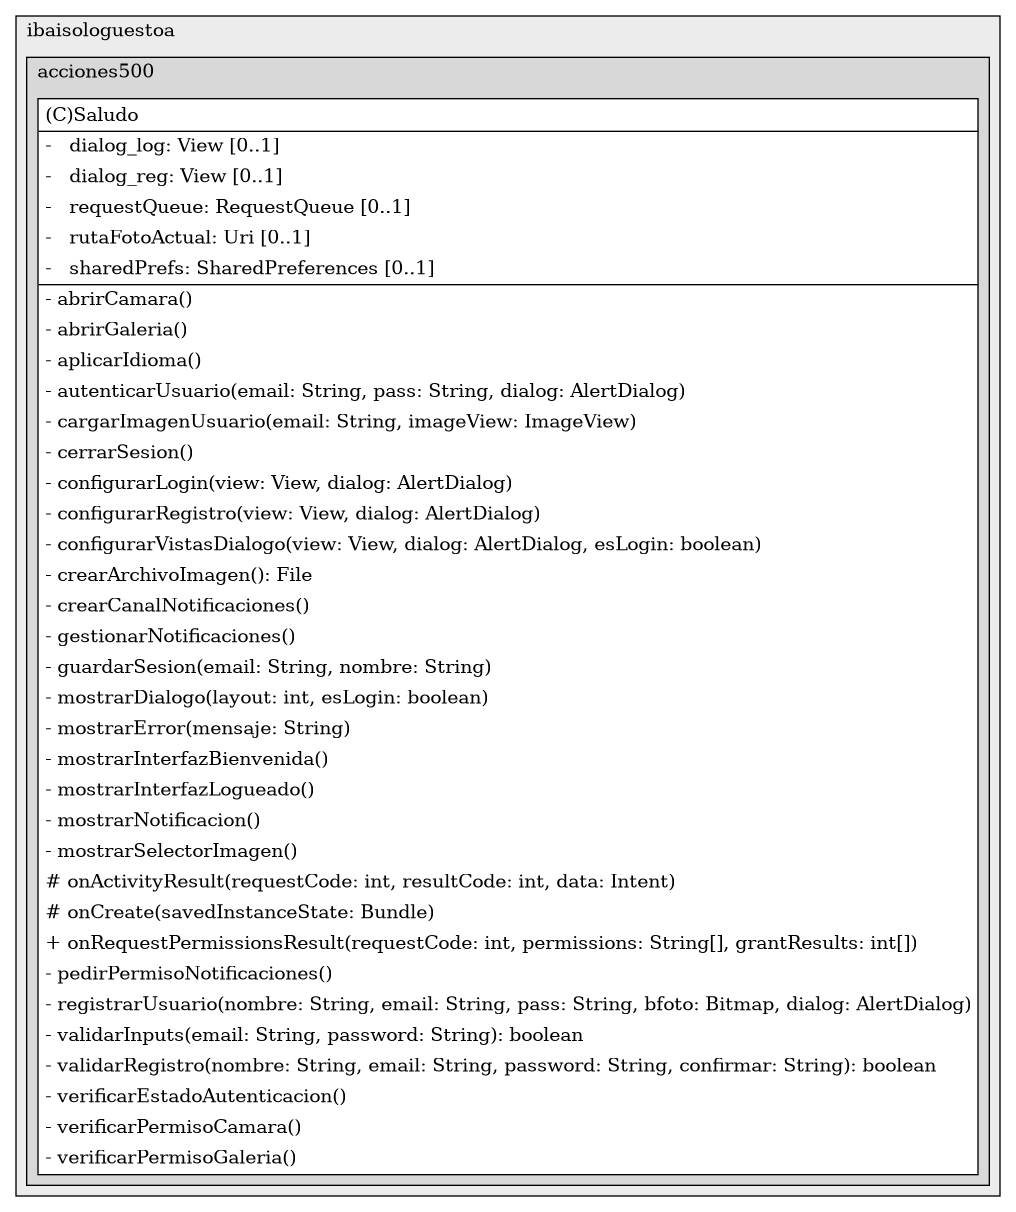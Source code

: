 @startuml

/' diagram meta data start
config=StructureConfiguration;
{
  "projectClassification": {
    "searchMode": "OpenProject", // OpenProject, AllProjects
    "includedProjects": "",
    "pathEndKeywords": "*.impl",
    "isClientPath": "",
    "isClientName": "",
    "isTestPath": "",
    "isTestName": "",
    "isMappingPath": "",
    "isMappingName": "",
    "isDataAccessPath": "",
    "isDataAccessName": "",
    "isDataStructurePath": "",
    "isDataStructureName": "",
    "isInterfaceStructuresPath": "",
    "isInterfaceStructuresName": "",
    "isEntryPointPath": "",
    "isEntryPointName": "",
    "treatFinalFieldsAsMandatory": false
  },
  "graphRestriction": {
    "classPackageExcludeFilter": "",
    "classPackageIncludeFilter": "",
    "classNameExcludeFilter": "",
    "classNameIncludeFilter": "",
    "methodNameExcludeFilter": "",
    "methodNameIncludeFilter": "",
    "removeByInheritance": "", // inheritance/annotation based filtering is done in a second step
    "removeByAnnotation": "",
    "removeByClassPackage": "", // cleanup the graph after inheritance/annotation based filtering is done
    "removeByClassName": "",
    "cutMappings": false,
    "cutEnum": true,
    "cutTests": true,
    "cutClient": true,
    "cutDataAccess": false,
    "cutInterfaceStructures": false,
    "cutDataStructures": false,
    "cutGetterAndSetter": true,
    "cutConstructors": true
  },
  "graphTraversal": {
    "forwardDepth": 6,
    "backwardDepth": 6,
    "classPackageExcludeFilter": "",
    "classPackageIncludeFilter": "",
    "classNameExcludeFilter": "",
    "classNameIncludeFilter": "",
    "methodNameExcludeFilter": "",
    "methodNameIncludeFilter": "",
    "hideMappings": false,
    "hideDataStructures": false,
    "hidePrivateMethods": true,
    "hideInterfaceCalls": true, // indirection: implementation -> interface (is hidden) -> implementation
    "onlyShowApplicationEntryPoints": false, // root node is included
    "useMethodCallsForStructureDiagram": "ForwardOnly" // ForwardOnly, BothDirections, No
  },
  "details": {
    "aggregation": "GroupByClass", // ByClass, GroupByClass, None
    "showClassGenericTypes": true,
    "showMethods": true,
    "showMethodParameterNames": true,
    "showMethodParameterTypes": true,
    "showMethodReturnType": true,
    "showPackageLevels": 2,
    "showDetailedClassStructure": true
  },
  "rootClass": "com.ibaisologuestoa.acciones500.Saludo",
  "extensionCallbackMethod": "" // qualified.class.name#methodName - signature: public static String method(String)
}
diagram meta data end '/



digraph g {
    rankdir="TB"
    splines=polyline
    

'nodes 
subgraph cluster_1435227722 { 
   	label=ibaisologuestoa
	labeljust=l
	fillcolor="#ececec"
	style=filled
   
   subgraph cluster_1099670436 { 
   	label=acciones500
	labeljust=l
	fillcolor="#d8d8d8"
	style=filled
   
   Saludo68430481[
	label=<<TABLE BORDER="1" CELLBORDER="0" CELLPADDING="4" CELLSPACING="0">
<TR><TD ALIGN="LEFT" >(C)Saludo</TD></TR>
<HR/>
<TR><TD ALIGN="LEFT" >-   dialog_log: View [0..1]</TD></TR>
<TR><TD ALIGN="LEFT" >-   dialog_reg: View [0..1]</TD></TR>
<TR><TD ALIGN="LEFT" >-   requestQueue: RequestQueue [0..1]</TD></TR>
<TR><TD ALIGN="LEFT" >-   rutaFotoActual: Uri [0..1]</TD></TR>
<TR><TD ALIGN="LEFT" >-   sharedPrefs: SharedPreferences [0..1]</TD></TR>
<HR/>
<TR><TD ALIGN="LEFT" >- abrirCamara()</TD></TR>
<TR><TD ALIGN="LEFT" >- abrirGaleria()</TD></TR>
<TR><TD ALIGN="LEFT" >- aplicarIdioma()</TD></TR>
<TR><TD ALIGN="LEFT" >- autenticarUsuario(email: String, pass: String, dialog: AlertDialog)</TD></TR>
<TR><TD ALIGN="LEFT" >- cargarImagenUsuario(email: String, imageView: ImageView)</TD></TR>
<TR><TD ALIGN="LEFT" >- cerrarSesion()</TD></TR>
<TR><TD ALIGN="LEFT" >- configurarLogin(view: View, dialog: AlertDialog)</TD></TR>
<TR><TD ALIGN="LEFT" >- configurarRegistro(view: View, dialog: AlertDialog)</TD></TR>
<TR><TD ALIGN="LEFT" >- configurarVistasDialogo(view: View, dialog: AlertDialog, esLogin: boolean)</TD></TR>
<TR><TD ALIGN="LEFT" >- crearArchivoImagen(): File</TD></TR>
<TR><TD ALIGN="LEFT" >- crearCanalNotificaciones()</TD></TR>
<TR><TD ALIGN="LEFT" >- gestionarNotificaciones()</TD></TR>
<TR><TD ALIGN="LEFT" >- guardarSesion(email: String, nombre: String)</TD></TR>
<TR><TD ALIGN="LEFT" >- mostrarDialogo(layout: int, esLogin: boolean)</TD></TR>
<TR><TD ALIGN="LEFT" >- mostrarError(mensaje: String)</TD></TR>
<TR><TD ALIGN="LEFT" >- mostrarInterfazBienvenida()</TD></TR>
<TR><TD ALIGN="LEFT" >- mostrarInterfazLogueado()</TD></TR>
<TR><TD ALIGN="LEFT" >- mostrarNotificacion()</TD></TR>
<TR><TD ALIGN="LEFT" >- mostrarSelectorImagen()</TD></TR>
<TR><TD ALIGN="LEFT" ># onActivityResult(requestCode: int, resultCode: int, data: Intent)</TD></TR>
<TR><TD ALIGN="LEFT" ># onCreate(savedInstanceState: Bundle)</TD></TR>
<TR><TD ALIGN="LEFT" >+ onRequestPermissionsResult(requestCode: int, permissions: String[], grantResults: int[])</TD></TR>
<TR><TD ALIGN="LEFT" >- pedirPermisoNotificaciones()</TD></TR>
<TR><TD ALIGN="LEFT" >- registrarUsuario(nombre: String, email: String, pass: String, bfoto: Bitmap, dialog: AlertDialog)</TD></TR>
<TR><TD ALIGN="LEFT" >- validarInputs(email: String, password: String): boolean</TD></TR>
<TR><TD ALIGN="LEFT" >- validarRegistro(nombre: String, email: String, password: String, confirmar: String): boolean</TD></TR>
<TR><TD ALIGN="LEFT" >- verificarEstadoAutenticacion()</TD></TR>
<TR><TD ALIGN="LEFT" >- verificarPermisoCamara()</TD></TR>
<TR><TD ALIGN="LEFT" >- verificarPermisoGaleria()</TD></TR>
</TABLE>>
	style=filled
	margin=0
	shape=plaintext
	fillcolor="#FFFFFF"
];
} 
} 

'edges    

    
}
@enduml